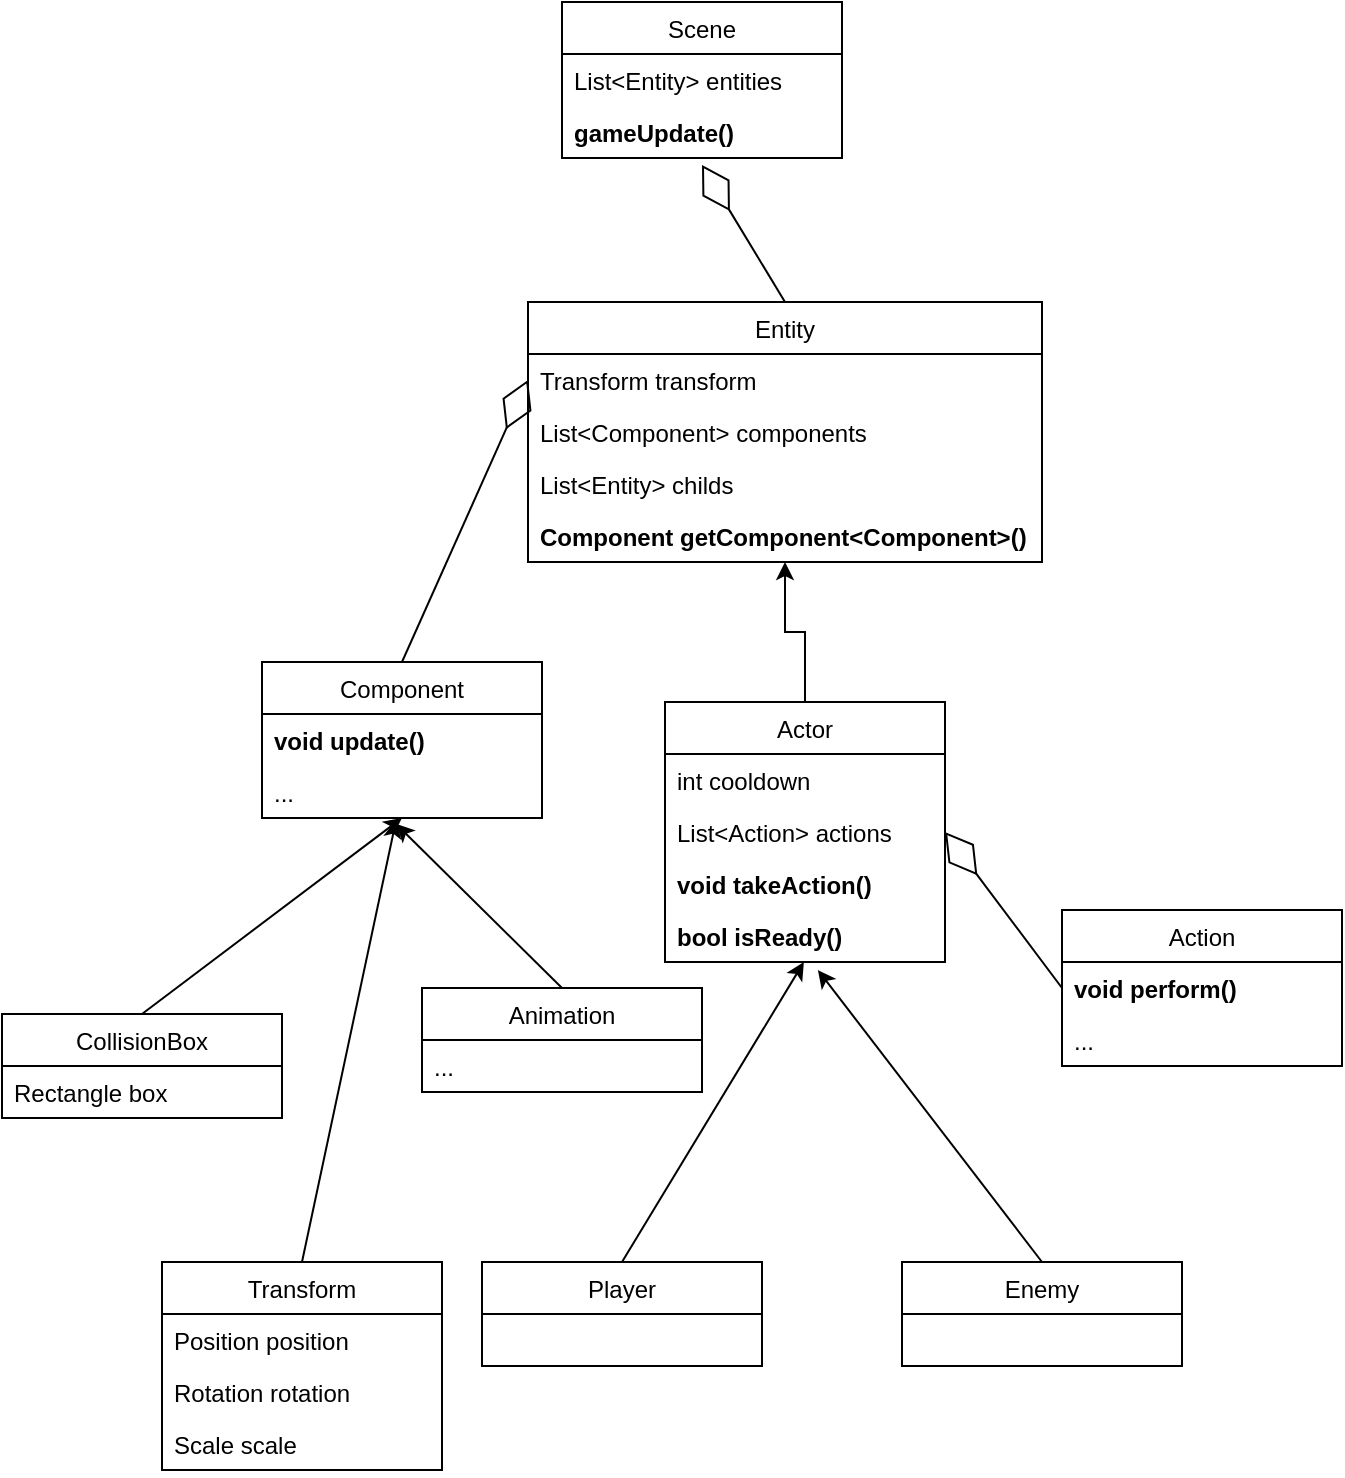<mxfile version="12.2.0" type="device" pages="1"><diagram id="Eic8rNrsdPz3UI_7fVrD" name="Page-1"><mxGraphModel dx="1284" dy="525" grid="1" gridSize="10" guides="1" tooltips="1" connect="1" arrows="1" fold="1" page="1" pageScale="1" pageWidth="827" pageHeight="1169" math="0" shadow="0"><root><mxCell id="0"/><mxCell id="1" parent="0"/><mxCell id="mKE446sZ57YjrKfYKCQh-7" value="Scene" style="swimlane;fontStyle=0;childLayout=stackLayout;horizontal=1;startSize=26;fillColor=none;horizontalStack=0;resizeParent=1;resizeParentMax=0;resizeLast=0;collapsible=1;marginBottom=0;" parent="1" vertex="1"><mxGeometry x="420" y="30" width="140" height="78" as="geometry"/></mxCell><mxCell id="mKE446sZ57YjrKfYKCQh-9" value="List&lt;Entity&gt; entities" style="text;strokeColor=none;fillColor=none;align=left;verticalAlign=top;spacingLeft=4;spacingRight=4;overflow=hidden;rotatable=0;points=[[0,0.5],[1,0.5]];portConstraint=eastwest;" parent="mKE446sZ57YjrKfYKCQh-7" vertex="1"><mxGeometry y="26" width="140" height="26" as="geometry"/></mxCell><mxCell id="mKE446sZ57YjrKfYKCQh-10" value="gameUpdate()" style="text;strokeColor=none;fillColor=none;align=left;verticalAlign=top;spacingLeft=4;spacingRight=4;overflow=hidden;rotatable=0;points=[[0,0.5],[1,0.5]];portConstraint=eastwest;fontStyle=1" parent="mKE446sZ57YjrKfYKCQh-7" vertex="1"><mxGeometry y="52" width="140" height="26" as="geometry"/></mxCell><mxCell id="mKE446sZ57YjrKfYKCQh-26" value="" style="edgeStyle=orthogonalEdgeStyle;rounded=0;orthogonalLoop=1;jettySize=auto;html=1;" parent="1" source="mKE446sZ57YjrKfYKCQh-18" target="mKE446sZ57YjrKfYKCQh-22" edge="1"><mxGeometry relative="1" as="geometry"/></mxCell><mxCell id="mKE446sZ57YjrKfYKCQh-18" value="Actor" style="swimlane;fontStyle=0;childLayout=stackLayout;horizontal=1;startSize=26;fillColor=none;horizontalStack=0;resizeParent=1;resizeParentMax=0;resizeLast=0;collapsible=1;marginBottom=0;" parent="1" vertex="1"><mxGeometry x="471.5" y="380" width="140" height="130" as="geometry"/></mxCell><mxCell id="mKE446sZ57YjrKfYKCQh-19" value="int cooldown" style="text;strokeColor=none;fillColor=none;align=left;verticalAlign=top;spacingLeft=4;spacingRight=4;overflow=hidden;rotatable=0;points=[[0,0.5],[1,0.5]];portConstraint=eastwest;" parent="mKE446sZ57YjrKfYKCQh-18" vertex="1"><mxGeometry y="26" width="140" height="26" as="geometry"/></mxCell><mxCell id="mKE446sZ57YjrKfYKCQh-20" value="List&lt;Action&gt; actions" style="text;strokeColor=none;fillColor=none;align=left;verticalAlign=top;spacingLeft=4;spacingRight=4;overflow=hidden;rotatable=0;points=[[0,0.5],[1,0.5]];portConstraint=eastwest;" parent="mKE446sZ57YjrKfYKCQh-18" vertex="1"><mxGeometry y="52" width="140" height="26" as="geometry"/></mxCell><mxCell id="mKE446sZ57YjrKfYKCQh-27" value="void takeAction()" style="text;strokeColor=none;fillColor=none;align=left;verticalAlign=top;spacingLeft=4;spacingRight=4;overflow=hidden;rotatable=0;points=[[0,0.5],[1,0.5]];portConstraint=eastwest;fontStyle=1" parent="mKE446sZ57YjrKfYKCQh-18" vertex="1"><mxGeometry y="78" width="140" height="26" as="geometry"/></mxCell><mxCell id="mKE446sZ57YjrKfYKCQh-78" value="bool isReady()" style="text;strokeColor=none;fillColor=none;align=left;verticalAlign=top;spacingLeft=4;spacingRight=4;overflow=hidden;rotatable=0;points=[[0,0.5],[1,0.5]];portConstraint=eastwest;fontStyle=1" parent="mKE446sZ57YjrKfYKCQh-18" vertex="1"><mxGeometry y="104" width="140" height="26" as="geometry"/></mxCell><mxCell id="mKE446sZ57YjrKfYKCQh-22" value="Entity" style="swimlane;fontStyle=0;childLayout=stackLayout;horizontal=1;startSize=26;fillColor=none;horizontalStack=0;resizeParent=1;resizeParentMax=0;resizeLast=0;collapsible=1;marginBottom=0;" parent="1" vertex="1"><mxGeometry x="403" y="180" width="257" height="130" as="geometry"/></mxCell><mxCell id="mKE446sZ57YjrKfYKCQh-24" value="Transform transform" style="text;strokeColor=none;fillColor=none;align=left;verticalAlign=top;spacingLeft=4;spacingRight=4;overflow=hidden;rotatable=0;points=[[0,0.5],[1,0.5]];portConstraint=eastwest;" parent="mKE446sZ57YjrKfYKCQh-22" vertex="1"><mxGeometry y="26" width="257" height="26" as="geometry"/></mxCell><mxCell id="GLfwHs4WAYAOQ2_1UdwI-5" value="List&lt;Component&gt; components&#xA;" style="text;strokeColor=none;fillColor=none;align=left;verticalAlign=top;spacingLeft=4;spacingRight=4;overflow=hidden;rotatable=0;points=[[0,0.5],[1,0.5]];portConstraint=eastwest;" vertex="1" parent="mKE446sZ57YjrKfYKCQh-22"><mxGeometry y="52" width="257" height="26" as="geometry"/></mxCell><mxCell id="GLfwHs4WAYAOQ2_1UdwI-11" value="List&lt;Entity&gt; childs" style="text;strokeColor=none;fillColor=none;align=left;verticalAlign=top;spacingLeft=4;spacingRight=4;overflow=hidden;rotatable=0;points=[[0,0.5],[1,0.5]];portConstraint=eastwest;" vertex="1" parent="mKE446sZ57YjrKfYKCQh-22"><mxGeometry y="78" width="257" height="26" as="geometry"/></mxCell><mxCell id="mKE446sZ57YjrKfYKCQh-25" value="Component getComponent&lt;Component&gt;()" style="text;strokeColor=none;fillColor=none;align=left;verticalAlign=top;spacingLeft=4;spacingRight=4;overflow=hidden;rotatable=0;points=[[0,0.5],[1,0.5]];portConstraint=eastwest;fontStyle=1" parent="mKE446sZ57YjrKfYKCQh-22" vertex="1"><mxGeometry y="104" width="257" height="26" as="geometry"/></mxCell><mxCell id="mKE446sZ57YjrKfYKCQh-32" value="Component" style="swimlane;fontStyle=0;childLayout=stackLayout;horizontal=1;startSize=26;fillColor=none;horizontalStack=0;resizeParent=1;resizeParentMax=0;resizeLast=0;collapsible=1;marginBottom=0;" parent="1" vertex="1"><mxGeometry x="270" y="360" width="140" height="78" as="geometry"/></mxCell><mxCell id="mKE446sZ57YjrKfYKCQh-33" value="void update()" style="text;strokeColor=none;fillColor=none;align=left;verticalAlign=top;spacingLeft=4;spacingRight=4;overflow=hidden;rotatable=0;points=[[0,0.5],[1,0.5]];portConstraint=eastwest;fontStyle=1" parent="mKE446sZ57YjrKfYKCQh-32" vertex="1"><mxGeometry y="26" width="140" height="26" as="geometry"/></mxCell><mxCell id="mKE446sZ57YjrKfYKCQh-35" value="..." style="text;strokeColor=none;fillColor=none;align=left;verticalAlign=top;spacingLeft=4;spacingRight=4;overflow=hidden;rotatable=0;points=[[0,0.5],[1,0.5]];portConstraint=eastwest;" parent="mKE446sZ57YjrKfYKCQh-32" vertex="1"><mxGeometry y="52" width="140" height="26" as="geometry"/></mxCell><mxCell id="GLfwHs4WAYAOQ2_1UdwI-1" value="" style="endArrow=classic;html=1;exitX=0.5;exitY=0;exitDx=0;exitDy=0;" edge="1" parent="mKE446sZ57YjrKfYKCQh-32" source="mKE446sZ57YjrKfYKCQh-75"><mxGeometry width="50" height="50" relative="1" as="geometry"><mxPoint x="-30" y="120" as="sourcePoint"/><mxPoint x="70" y="78" as="targetPoint"/></mxGeometry></mxCell><mxCell id="mKE446sZ57YjrKfYKCQh-52" value="Player" style="swimlane;fontStyle=0;childLayout=stackLayout;horizontal=1;startSize=26;fillColor=none;horizontalStack=0;resizeParent=1;resizeParentMax=0;resizeLast=0;collapsible=1;marginBottom=0;" parent="1" vertex="1"><mxGeometry x="380" y="660" width="140" height="52" as="geometry"/></mxCell><mxCell id="mKE446sZ57YjrKfYKCQh-58" value="Enemy" style="swimlane;fontStyle=0;childLayout=stackLayout;horizontal=1;startSize=26;fillColor=none;horizontalStack=0;resizeParent=1;resizeParentMax=0;resizeLast=0;collapsible=1;marginBottom=0;" parent="1" vertex="1"><mxGeometry x="590" y="660" width="140" height="52" as="geometry"/></mxCell><mxCell id="mKE446sZ57YjrKfYKCQh-65" value="Action" style="swimlane;fontStyle=0;childLayout=stackLayout;horizontal=1;startSize=26;fillColor=none;horizontalStack=0;resizeParent=1;resizeParentMax=0;resizeLast=0;collapsible=1;marginBottom=0;" parent="1" vertex="1"><mxGeometry x="670" y="484" width="140" height="78" as="geometry"/></mxCell><mxCell id="mKE446sZ57YjrKfYKCQh-66" value="void perform()" style="text;strokeColor=none;fillColor=none;align=left;verticalAlign=top;spacingLeft=4;spacingRight=4;overflow=hidden;rotatable=0;points=[[0,0.5],[1,0.5]];portConstraint=eastwest;fontStyle=1" parent="mKE446sZ57YjrKfYKCQh-65" vertex="1"><mxGeometry y="26" width="140" height="26" as="geometry"/></mxCell><mxCell id="mKE446sZ57YjrKfYKCQh-67" value="..." style="text;strokeColor=none;fillColor=none;align=left;verticalAlign=top;spacingLeft=4;spacingRight=4;overflow=hidden;rotatable=0;points=[[0,0.5],[1,0.5]];portConstraint=eastwest;" parent="mKE446sZ57YjrKfYKCQh-65" vertex="1"><mxGeometry y="52" width="140" height="26" as="geometry"/></mxCell><mxCell id="mKE446sZ57YjrKfYKCQh-68" value="" style="endArrow=diamondThin;endFill=0;endSize=24;html=1;entryX=1;entryY=0.5;entryDx=0;entryDy=0;exitX=0;exitY=0.5;exitDx=0;exitDy=0;" parent="1" source="mKE446sZ57YjrKfYKCQh-66" target="mKE446sZ57YjrKfYKCQh-18" edge="1"><mxGeometry width="160" relative="1" as="geometry"><mxPoint x="220" y="820" as="sourcePoint"/><mxPoint x="380" y="820" as="targetPoint"/></mxGeometry></mxCell><mxCell id="mKE446sZ57YjrKfYKCQh-69" value="" style="endArrow=diamondThin;endFill=0;endSize=24;html=1;entryX=0;entryY=0.5;entryDx=0;entryDy=0;exitX=0.5;exitY=0;exitDx=0;exitDy=0;" parent="1" source="mKE446sZ57YjrKfYKCQh-32" target="mKE446sZ57YjrKfYKCQh-24" edge="1"><mxGeometry width="160" relative="1" as="geometry"><mxPoint x="265" y="326" as="sourcePoint"/><mxPoint x="115" y="352" as="targetPoint"/></mxGeometry></mxCell><mxCell id="mKE446sZ57YjrKfYKCQh-70" value="" style="endArrow=diamondThin;endFill=0;endSize=24;html=1;entryX=0.5;entryY=1.133;entryDx=0;entryDy=0;exitX=0.5;exitY=0;exitDx=0;exitDy=0;entryPerimeter=0;" parent="1" source="mKE446sZ57YjrKfYKCQh-22" target="mKE446sZ57YjrKfYKCQh-10" edge="1"><mxGeometry width="160" relative="1" as="geometry"><mxPoint x="110" y="265" as="sourcePoint"/><mxPoint x="293" y="160" as="targetPoint"/></mxGeometry></mxCell><mxCell id="mKE446sZ57YjrKfYKCQh-72" value="Animation" style="swimlane;fontStyle=0;childLayout=stackLayout;horizontal=1;startSize=26;fillColor=none;horizontalStack=0;resizeParent=1;resizeParentMax=0;resizeLast=0;collapsible=1;marginBottom=0;" parent="1" vertex="1"><mxGeometry x="350" y="523" width="140" height="52" as="geometry"/></mxCell><mxCell id="mKE446sZ57YjrKfYKCQh-74" value="..." style="text;strokeColor=none;fillColor=none;align=left;verticalAlign=top;spacingLeft=4;spacingRight=4;overflow=hidden;rotatable=0;points=[[0,0.5],[1,0.5]];portConstraint=eastwest;" parent="mKE446sZ57YjrKfYKCQh-72" vertex="1"><mxGeometry y="26" width="140" height="26" as="geometry"/></mxCell><mxCell id="mKE446sZ57YjrKfYKCQh-75" value="CollisionBox" style="swimlane;fontStyle=0;childLayout=stackLayout;horizontal=1;startSize=26;fillColor=none;horizontalStack=0;resizeParent=1;resizeParentMax=0;resizeLast=0;collapsible=1;marginBottom=0;" parent="1" vertex="1"><mxGeometry x="140" y="536" width="140" height="52" as="geometry"/></mxCell><mxCell id="mKE446sZ57YjrKfYKCQh-76" value="Rectangle box" style="text;strokeColor=none;fillColor=none;align=left;verticalAlign=top;spacingLeft=4;spacingRight=4;overflow=hidden;rotatable=0;points=[[0,0.5],[1,0.5]];portConstraint=eastwest;" parent="mKE446sZ57YjrKfYKCQh-75" vertex="1"><mxGeometry y="26" width="140" height="26" as="geometry"/></mxCell><mxCell id="GLfwHs4WAYAOQ2_1UdwI-2" value="" style="endArrow=classic;html=1;entryX=0.479;entryY=1.115;entryDx=0;entryDy=0;entryPerimeter=0;exitX=0.5;exitY=0;exitDx=0;exitDy=0;" edge="1" parent="1" source="mKE446sZ57YjrKfYKCQh-72" target="mKE446sZ57YjrKfYKCQh-35"><mxGeometry width="50" height="50" relative="1" as="geometry"><mxPoint x="110" y="682" as="sourcePoint"/><mxPoint x="210" y="640" as="targetPoint"/></mxGeometry></mxCell><mxCell id="GLfwHs4WAYAOQ2_1UdwI-3" value="" style="endArrow=classic;html=1;entryX=0.496;entryY=1;entryDx=0;entryDy=0;entryPerimeter=0;exitX=0.5;exitY=0;exitDx=0;exitDy=0;" edge="1" parent="1" source="mKE446sZ57YjrKfYKCQh-52" target="mKE446sZ57YjrKfYKCQh-78"><mxGeometry width="50" height="50" relative="1" as="geometry"><mxPoint x="520" y="850" as="sourcePoint"/><mxPoint x="620" y="808" as="targetPoint"/></mxGeometry></mxCell><mxCell id="GLfwHs4WAYAOQ2_1UdwI-4" value="" style="endArrow=classic;html=1;exitX=0.5;exitY=0;exitDx=0;exitDy=0;entryX=0.546;entryY=1.154;entryDx=0;entryDy=0;entryPerimeter=0;" edge="1" parent="1" source="mKE446sZ57YjrKfYKCQh-58" target="mKE446sZ57YjrKfYKCQh-78"><mxGeometry width="50" height="50" relative="1" as="geometry"><mxPoint x="460" y="670" as="sourcePoint"/><mxPoint x="540" y="510" as="targetPoint"/></mxGeometry></mxCell><mxCell id="GLfwHs4WAYAOQ2_1UdwI-6" value="Transform" style="swimlane;fontStyle=0;childLayout=stackLayout;horizontal=1;startSize=26;fillColor=none;horizontalStack=0;resizeParent=1;resizeParentMax=0;resizeLast=0;collapsible=1;marginBottom=0;" vertex="1" parent="1"><mxGeometry x="220" y="660" width="140" height="104" as="geometry"/></mxCell><mxCell id="GLfwHs4WAYAOQ2_1UdwI-7" value="Position position&#xA;&#xA;" style="text;strokeColor=none;fillColor=none;align=left;verticalAlign=top;spacingLeft=4;spacingRight=4;overflow=hidden;rotatable=0;points=[[0,0.5],[1,0.5]];portConstraint=eastwest;" vertex="1" parent="GLfwHs4WAYAOQ2_1UdwI-6"><mxGeometry y="26" width="140" height="26" as="geometry"/></mxCell><mxCell id="GLfwHs4WAYAOQ2_1UdwI-9" value="Rotation rotation" style="text;strokeColor=none;fillColor=none;align=left;verticalAlign=top;spacingLeft=4;spacingRight=4;overflow=hidden;rotatable=0;points=[[0,0.5],[1,0.5]];portConstraint=eastwest;" vertex="1" parent="GLfwHs4WAYAOQ2_1UdwI-6"><mxGeometry y="52" width="140" height="26" as="geometry"/></mxCell><mxCell id="GLfwHs4WAYAOQ2_1UdwI-10" value="Scale scale" style="text;strokeColor=none;fillColor=none;align=left;verticalAlign=top;spacingLeft=4;spacingRight=4;overflow=hidden;rotatable=0;points=[[0,0.5],[1,0.5]];portConstraint=eastwest;" vertex="1" parent="GLfwHs4WAYAOQ2_1UdwI-6"><mxGeometry y="78" width="140" height="26" as="geometry"/></mxCell><mxCell id="GLfwHs4WAYAOQ2_1UdwI-8" value="" style="endArrow=classic;html=1;exitX=0.5;exitY=0;exitDx=0;exitDy=0;entryX=0.479;entryY=1.038;entryDx=0;entryDy=0;entryPerimeter=0;" edge="1" source="GLfwHs4WAYAOQ2_1UdwI-6" parent="1" target="mKE446sZ57YjrKfYKCQh-35"><mxGeometry width="50" height="50" relative="1" as="geometry"><mxPoint x="210" y="584" as="sourcePoint"/><mxPoint x="400" y="600" as="targetPoint"/></mxGeometry></mxCell></root></mxGraphModel></diagram></mxfile>